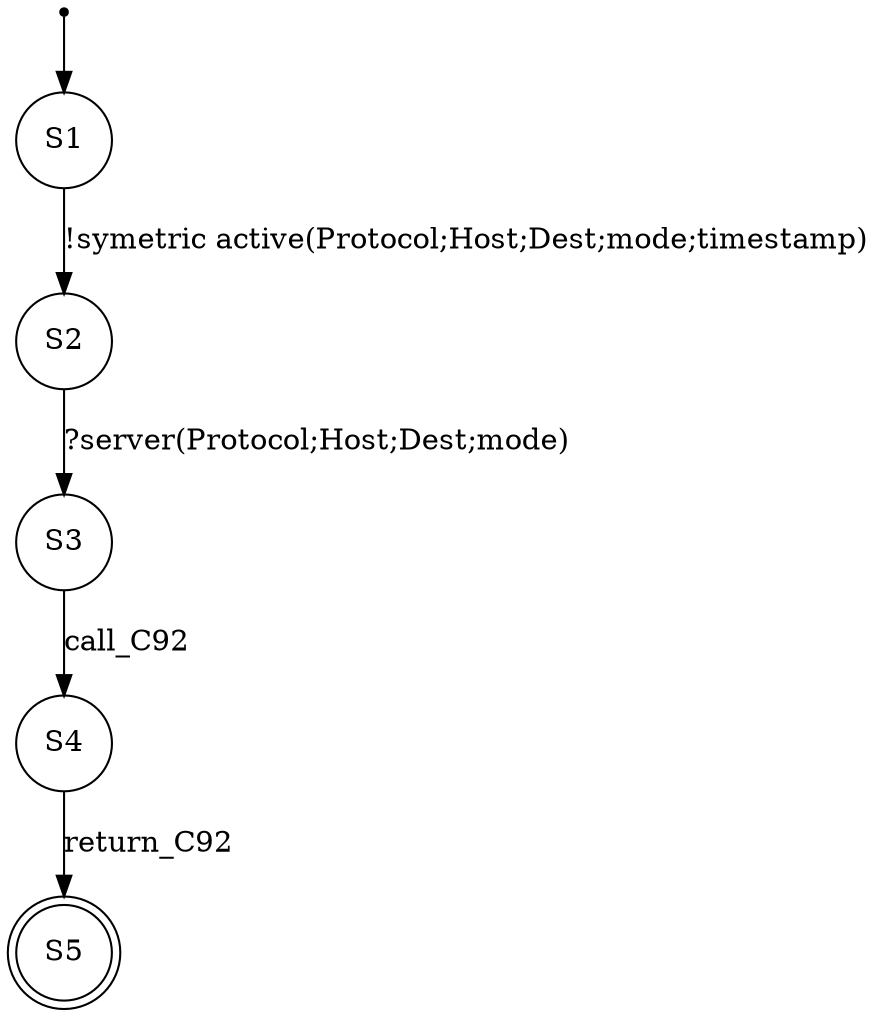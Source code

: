 digraph LTS {
S00[shape=point]
S1[label=S1,shape=circle];
S2[label=S2,shape=circle];
S3[label=S3,shape=circle];
S4[label=S4,shape=circle];
S5[label=S5,shape=doublecircle];
S00 -> S1
S1 -> S2[label ="!symetric active(Protocol;Host;Dest;mode;timestamp)"];
S2 -> S3[label ="?server(Protocol;Host;Dest;mode)"];
S3 -> S4[label ="call_C92"];
S4 -> S5[label ="return_C92"];
}
